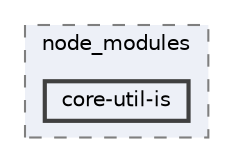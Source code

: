 digraph "pkiclassroomrescheduler/src/main/frontend/node_modules/core-util-is"
{
 // LATEX_PDF_SIZE
  bgcolor="transparent";
  edge [fontname=Helvetica,fontsize=10,labelfontname=Helvetica,labelfontsize=10];
  node [fontname=Helvetica,fontsize=10,shape=box,height=0.2,width=0.4];
  compound=true
  subgraph clusterdir_72953eda66ccb3a2722c28e1c3e6c23b {
    graph [ bgcolor="#edf0f7", pencolor="grey50", label="node_modules", fontname=Helvetica,fontsize=10 style="filled,dashed", URL="dir_72953eda66ccb3a2722c28e1c3e6c23b.html",tooltip=""]
  dir_0c077b5df83d220bde51f26e48bbdc13 [label="core-util-is", fillcolor="#edf0f7", color="grey25", style="filled,bold", URL="dir_0c077b5df83d220bde51f26e48bbdc13.html",tooltip=""];
  }
}

